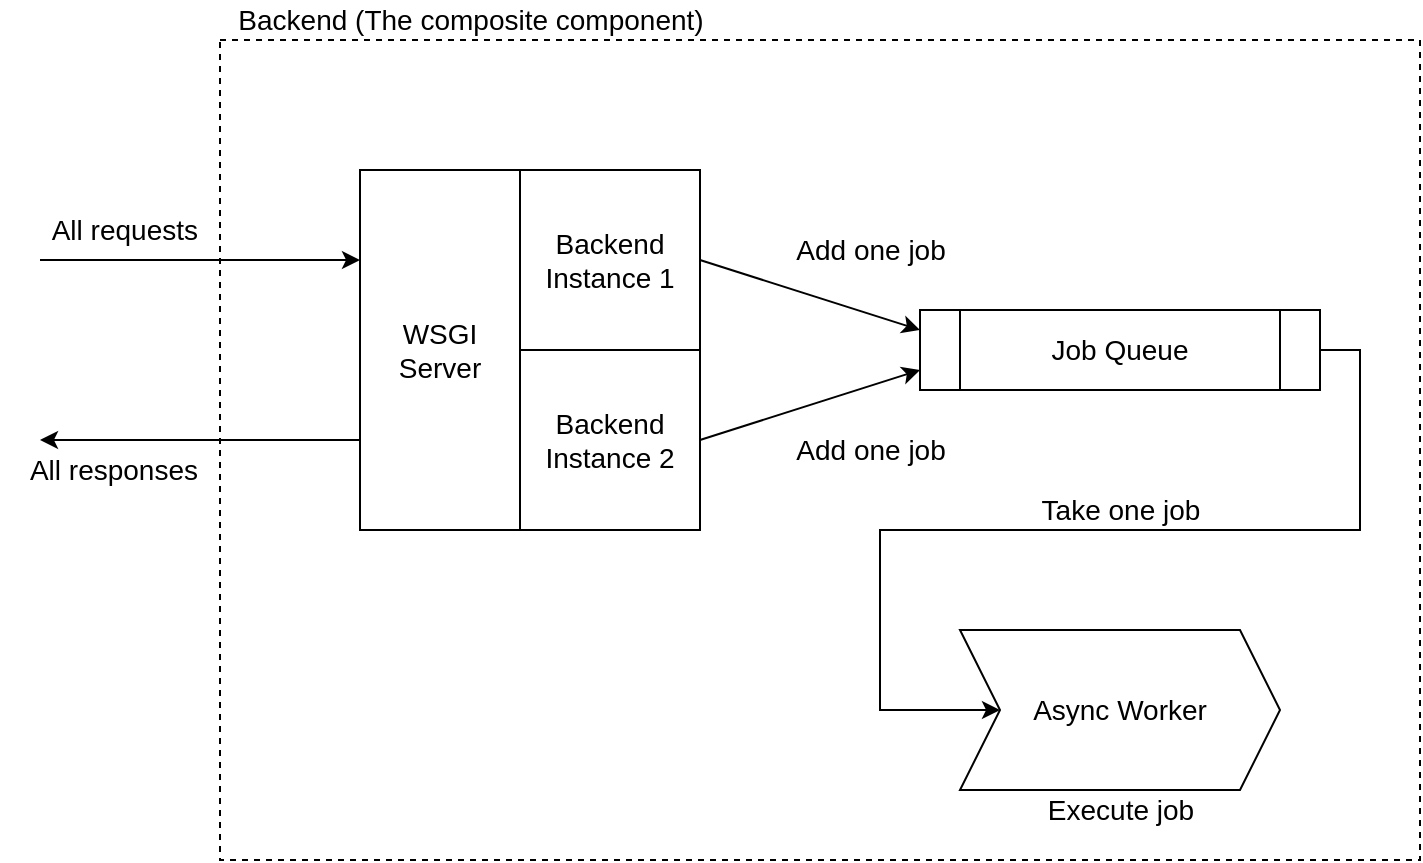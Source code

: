 <mxfile version="12.9.3" type="device"><diagram id="F6C0qdNgFmhBdd7p-WNN" name="Page-1"><mxGraphModel dx="1607" dy="1183" grid="1" gridSize="10" guides="1" tooltips="1" connect="1" arrows="1" fold="1" page="1" pageScale="1" pageWidth="827" pageHeight="1169" math="0" shadow="0"><root><mxCell id="0"/><mxCell id="1" parent="0"/><mxCell id="jalF38qSHtet8JP3DqnO-12" value="" style="rounded=0;whiteSpace=wrap;html=1;shadow=0;fillColor=none;gradientColor=none;fontSize=14;align=center;dashed=1;" parent="1" vertex="1"><mxGeometry x="-680" y="175" width="600" height="410" as="geometry"/></mxCell><mxCell id="jalF38qSHtet8JP3DqnO-8" style="rounded=0;orthogonalLoop=1;jettySize=auto;html=1;exitX=0;exitY=0.25;exitDx=0;exitDy=0;entryX=1;entryY=0.5;entryDx=0;entryDy=0;startArrow=classic;startFill=1;endArrow=none;endFill=0;strokeWidth=1;fontSize=14;" parent="1" source="DEXSWMpo7l23XRFArZPN-51" target="DEXSWMpo7l23XRFArZPN-49" edge="1"><mxGeometry relative="1" as="geometry"/></mxCell><mxCell id="DEXSWMpo7l23XRFArZPN-49" value="Backend&lt;br&gt;Instance 1" style="whiteSpace=wrap;html=1;aspect=fixed;shadow=0;fontSize=14;" parent="1" vertex="1"><mxGeometry x="-530" y="240" width="90" height="90" as="geometry"/></mxCell><mxCell id="DEXSWMpo7l23XRFArZPN-58" style="edgeStyle=orthogonalEdgeStyle;rounded=0;orthogonalLoop=1;jettySize=auto;html=1;exitX=1;exitY=0.5;exitDx=0;exitDy=0;entryX=0;entryY=0.5;entryDx=0;entryDy=0;endArrow=classic;endFill=1;strokeWidth=1;fontSize=14;" parent="1" source="DEXSWMpo7l23XRFArZPN-51" target="DEXSWMpo7l23XRFArZPN-54" edge="1"><mxGeometry relative="1" as="geometry"><Array as="points"><mxPoint x="-110" y="330"/><mxPoint x="-110" y="420"/><mxPoint x="-350" y="420"/><mxPoint x="-350" y="510"/></Array></mxGeometry></mxCell><mxCell id="DEXSWMpo7l23XRFArZPN-51" value="Job Queue" style="shape=process;whiteSpace=wrap;html=1;backgroundOutline=1;shadow=0;fillColor=#FFFFFF;gradientColor=none;fontSize=14;" parent="1" vertex="1"><mxGeometry x="-330" y="310" width="200" height="40" as="geometry"/></mxCell><mxCell id="DEXSWMpo7l23XRFArZPN-54" value="Async Worker" style="shape=step;perimeter=stepPerimeter;whiteSpace=wrap;html=1;fixedSize=1;shadow=0;fillColor=#FFFFFF;gradientColor=none;fontSize=14;" parent="1" vertex="1"><mxGeometry x="-310" y="470" width="160" height="80" as="geometry"/></mxCell><mxCell id="DEXSWMpo7l23XRFArZPN-65" value="Take one job" style="text;html=1;align=center;verticalAlign=middle;resizable=0;points=[];autosize=1;fontSize=14;" parent="1" vertex="1"><mxGeometry x="-275" y="400" width="90" height="20" as="geometry"/></mxCell><mxCell id="DEXSWMpo7l23XRFArZPN-66" value="Execute job" style="text;html=1;align=center;verticalAlign=middle;resizable=0;points=[];autosize=1;fontSize=14;" parent="1" vertex="1"><mxGeometry x="-275" y="550" width="90" height="20" as="geometry"/></mxCell><mxCell id="DEXSWMpo7l23XRFArZPN-68" value="Backend (The composite component)" style="text;html=1;align=center;verticalAlign=middle;resizable=0;points=[];autosize=1;fontSize=14;" parent="1" vertex="1"><mxGeometry x="-680" y="155" width="250" height="20" as="geometry"/></mxCell><mxCell id="jalF38qSHtet8JP3DqnO-9" style="rounded=0;orthogonalLoop=1;jettySize=auto;html=1;exitX=0;exitY=0.75;exitDx=0;exitDy=0;startArrow=classic;startFill=1;endArrow=none;endFill=0;strokeWidth=1;fontSize=14;entryX=1;entryY=0.5;entryDx=0;entryDy=0;" parent="1" source="DEXSWMpo7l23XRFArZPN-51" target="jalF38qSHtet8JP3DqnO-1" edge="1"><mxGeometry relative="1" as="geometry"><mxPoint x="-330" y="330" as="sourcePoint"/></mxGeometry></mxCell><mxCell id="jalF38qSHtet8JP3DqnO-1" value="Backend&lt;br&gt;Instance 2" style="whiteSpace=wrap;html=1;aspect=fixed;shadow=0;fontSize=14;" parent="1" vertex="1"><mxGeometry x="-530" y="330" width="90" height="90" as="geometry"/></mxCell><mxCell id="jalF38qSHtet8JP3DqnO-13" style="edgeStyle=none;rounded=0;orthogonalLoop=1;jettySize=auto;html=1;exitX=0;exitY=0.25;exitDx=0;exitDy=0;startArrow=classic;startFill=1;endArrow=none;endFill=0;strokeWidth=1;fontSize=14;" parent="1" source="jalF38qSHtet8JP3DqnO-3" edge="1"><mxGeometry relative="1" as="geometry"><mxPoint x="-770" y="285" as="targetPoint"/></mxGeometry></mxCell><mxCell id="jalF38qSHtet8JP3DqnO-14" style="edgeStyle=none;rounded=0;orthogonalLoop=1;jettySize=auto;html=1;startArrow=classic;startFill=1;endArrow=none;endFill=0;strokeWidth=1;fontSize=14;entryX=0;entryY=0.75;entryDx=0;entryDy=0;" parent="1" target="jalF38qSHtet8JP3DqnO-3" edge="1"><mxGeometry relative="1" as="geometry"><mxPoint x="-770" y="375" as="sourcePoint"/></mxGeometry></mxCell><mxCell id="jalF38qSHtet8JP3DqnO-3" value="WSGI Server" style="rounded=0;whiteSpace=wrap;html=1;shadow=0;fontSize=14;align=center;" parent="1" vertex="1"><mxGeometry x="-610" y="240" width="80" height="180" as="geometry"/></mxCell><mxCell id="jalF38qSHtet8JP3DqnO-10" value="Add one job" style="text;html=1;align=center;verticalAlign=middle;resizable=0;points=[];autosize=1;fontSize=14;" parent="1" vertex="1"><mxGeometry x="-400" y="270" width="90" height="20" as="geometry"/></mxCell><mxCell id="jalF38qSHtet8JP3DqnO-11" value="Add one job" style="text;html=1;align=center;verticalAlign=middle;resizable=0;points=[];autosize=1;fontSize=14;" parent="1" vertex="1"><mxGeometry x="-400" y="370" width="90" height="20" as="geometry"/></mxCell><mxCell id="jalF38qSHtet8JP3DqnO-15" value="All requests" style="text;html=1;align=right;verticalAlign=middle;resizable=0;points=[];autosize=1;fontSize=14;" parent="1" vertex="1"><mxGeometry x="-780" y="260" width="90" height="20" as="geometry"/></mxCell><mxCell id="jalF38qSHtet8JP3DqnO-16" value="All responses" style="text;html=1;align=right;verticalAlign=middle;resizable=0;points=[];autosize=1;fontSize=14;" parent="1" vertex="1"><mxGeometry x="-790" y="380" width="100" height="20" as="geometry"/></mxCell></root></mxGraphModel></diagram></mxfile>